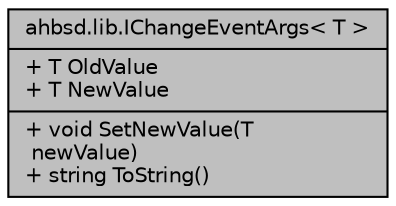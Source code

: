 digraph "ahbsd.lib.IChangeEventArgs&lt; T &gt;"
{
 // LATEX_PDF_SIZE
  bgcolor="transparent";
  edge [fontname="Helvetica",fontsize="10",labelfontname="Helvetica",labelfontsize="10"];
  node [fontname="Helvetica",fontsize="10",shape=record];
  Node1 [label="{ahbsd.lib.IChangeEventArgs\< T \>\n|+ T OldValue\l+ T NewValue\l|+ void SetNewValue(T\l newValue)\l+ string ToString()\l}",height=0.2,width=0.4,color="black", fillcolor="grey75", style="filled", fontcolor="black",tooltip="Interface for generic EventArgs for changing values."];
}
